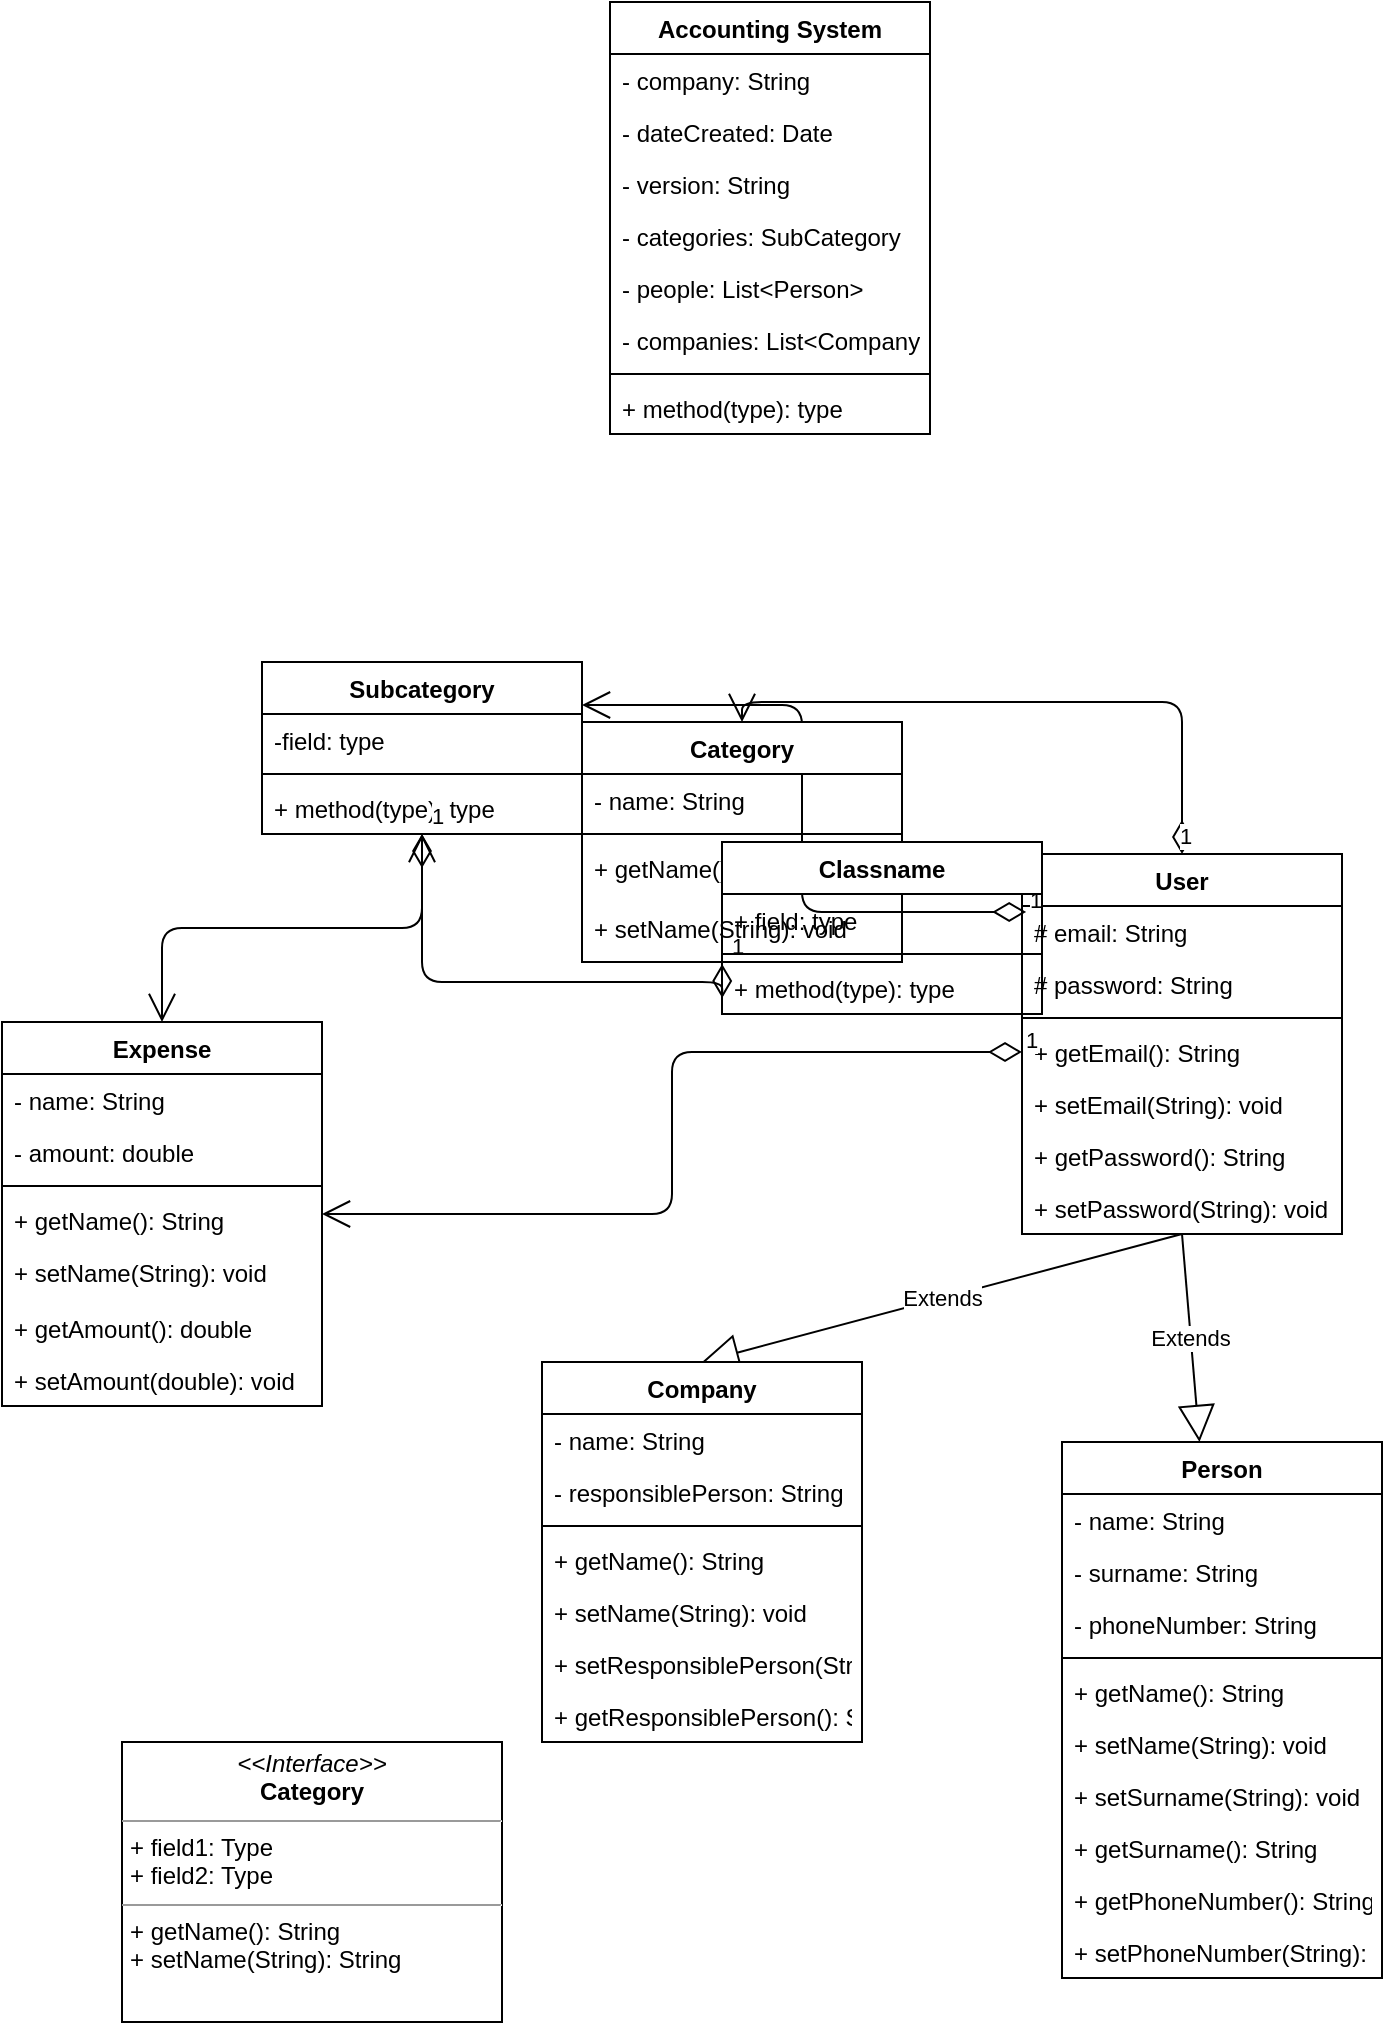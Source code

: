 <mxfile version="13.7.3" type="github">
  <diagram id="_lqFjD4t3q71EQGIkj19" name="Page-1">
    <mxGraphModel dx="2062" dy="1123" grid="1" gridSize="10" guides="1" tooltips="1" connect="1" arrows="1" fold="1" page="1" pageScale="1" pageWidth="827" pageHeight="1169" math="0" shadow="0">
      <root>
        <mxCell id="0" />
        <mxCell id="1" parent="0" />
        <mxCell id="CjetOPbRpKA3zPlfMu0f-65" value="Extends" style="endArrow=block;endSize=16;endFill=0;html=1;exitX=0.5;exitY=1;exitDx=0;exitDy=0;entryX=0.5;entryY=0;entryDx=0;entryDy=0;" parent="1" source="CjetOPbRpKA3zPlfMu0f-50" target="CjetOPbRpKA3zPlfMu0f-57" edge="1">
          <mxGeometry width="160" relative="1" as="geometry">
            <mxPoint x="330" y="570" as="sourcePoint" />
            <mxPoint x="490" y="570" as="targetPoint" />
          </mxGeometry>
        </mxCell>
        <mxCell id="CjetOPbRpKA3zPlfMu0f-50" value="User" style="swimlane;fontStyle=1;align=center;verticalAlign=top;childLayout=stackLayout;horizontal=1;startSize=26;horizontalStack=0;resizeParent=1;resizeParentMax=0;resizeLast=0;collapsible=1;marginBottom=0;" parent="1" vertex="1">
          <mxGeometry x="540" y="446" width="160" height="190" as="geometry" />
        </mxCell>
        <mxCell id="CjetOPbRpKA3zPlfMu0f-51" value="# email: String" style="text;strokeColor=none;fillColor=none;align=left;verticalAlign=top;spacingLeft=4;spacingRight=4;overflow=hidden;rotatable=0;points=[[0,0.5],[1,0.5]];portConstraint=eastwest;" parent="CjetOPbRpKA3zPlfMu0f-50" vertex="1">
          <mxGeometry y="26" width="160" height="26" as="geometry" />
        </mxCell>
        <mxCell id="CjetOPbRpKA3zPlfMu0f-56" value="# password: String" style="text;strokeColor=none;fillColor=none;align=left;verticalAlign=top;spacingLeft=4;spacingRight=4;overflow=hidden;rotatable=0;points=[[0,0.5],[1,0.5]];portConstraint=eastwest;" parent="CjetOPbRpKA3zPlfMu0f-50" vertex="1">
          <mxGeometry y="52" width="160" height="26" as="geometry" />
        </mxCell>
        <mxCell id="CjetOPbRpKA3zPlfMu0f-52" value="" style="line;strokeWidth=1;fillColor=none;align=left;verticalAlign=middle;spacingTop=-1;spacingLeft=3;spacingRight=3;rotatable=0;labelPosition=right;points=[];portConstraint=eastwest;" parent="CjetOPbRpKA3zPlfMu0f-50" vertex="1">
          <mxGeometry y="78" width="160" height="8" as="geometry" />
        </mxCell>
        <mxCell id="CjetOPbRpKA3zPlfMu0f-53" value="+ getEmail(): String" style="text;strokeColor=none;fillColor=none;align=left;verticalAlign=top;spacingLeft=4;spacingRight=4;overflow=hidden;rotatable=0;points=[[0,0.5],[1,0.5]];portConstraint=eastwest;" parent="CjetOPbRpKA3zPlfMu0f-50" vertex="1">
          <mxGeometry y="86" width="160" height="26" as="geometry" />
        </mxCell>
        <mxCell id="CjetOPbRpKA3zPlfMu0f-63" value="+ setEmail(String): void" style="text;strokeColor=none;fillColor=none;align=left;verticalAlign=top;spacingLeft=4;spacingRight=4;overflow=hidden;rotatable=0;points=[[0,0.5],[1,0.5]];portConstraint=eastwest;" parent="CjetOPbRpKA3zPlfMu0f-50" vertex="1">
          <mxGeometry y="112" width="160" height="26" as="geometry" />
        </mxCell>
        <mxCell id="CjetOPbRpKA3zPlfMu0f-66" value="+ getPassword(): String" style="text;strokeColor=none;fillColor=none;align=left;verticalAlign=top;spacingLeft=4;spacingRight=4;overflow=hidden;rotatable=0;points=[[0,0.5],[1,0.5]];portConstraint=eastwest;" parent="CjetOPbRpKA3zPlfMu0f-50" vertex="1">
          <mxGeometry y="138" width="160" height="26" as="geometry" />
        </mxCell>
        <mxCell id="CjetOPbRpKA3zPlfMu0f-67" value="+ setPassword(String): void" style="text;strokeColor=none;fillColor=none;align=left;verticalAlign=top;spacingLeft=4;spacingRight=4;overflow=hidden;rotatable=0;points=[[0,0.5],[1,0.5]];portConstraint=eastwest;" parent="CjetOPbRpKA3zPlfMu0f-50" vertex="1">
          <mxGeometry y="164" width="160" height="26" as="geometry" />
        </mxCell>
        <mxCell id="CjetOPbRpKA3zPlfMu0f-73" value="Extends" style="endArrow=block;endSize=16;endFill=0;html=1;exitX=0.5;exitY=1;exitDx=0;exitDy=0;" parent="1" source="CjetOPbRpKA3zPlfMu0f-50" target="CjetOPbRpKA3zPlfMu0f-68" edge="1">
          <mxGeometry width="160" relative="1" as="geometry">
            <mxPoint x="330" y="570" as="sourcePoint" />
            <mxPoint x="490" y="570" as="targetPoint" />
          </mxGeometry>
        </mxCell>
        <mxCell id="CjetOPbRpKA3zPlfMu0f-57" value="Company" style="swimlane;fontStyle=1;align=center;verticalAlign=top;childLayout=stackLayout;horizontal=1;startSize=26;horizontalStack=0;resizeParent=1;resizeParentMax=0;resizeLast=0;collapsible=1;marginBottom=0;" parent="1" vertex="1">
          <mxGeometry x="300" y="700" width="160" height="190" as="geometry" />
        </mxCell>
        <mxCell id="CjetOPbRpKA3zPlfMu0f-58" value="- name: String&#xa;" style="text;strokeColor=none;fillColor=none;align=left;verticalAlign=top;spacingLeft=4;spacingRight=4;overflow=hidden;rotatable=0;points=[[0,0.5],[1,0.5]];portConstraint=eastwest;" parent="CjetOPbRpKA3zPlfMu0f-57" vertex="1">
          <mxGeometry y="26" width="160" height="26" as="geometry" />
        </mxCell>
        <mxCell id="CjetOPbRpKA3zPlfMu0f-80" value="- responsiblePerson: String&#xa;" style="text;strokeColor=none;fillColor=none;align=left;verticalAlign=top;spacingLeft=4;spacingRight=4;overflow=hidden;rotatable=0;points=[[0,0.5],[1,0.5]];portConstraint=eastwest;" parent="CjetOPbRpKA3zPlfMu0f-57" vertex="1">
          <mxGeometry y="52" width="160" height="26" as="geometry" />
        </mxCell>
        <mxCell id="CjetOPbRpKA3zPlfMu0f-59" value="" style="line;strokeWidth=1;fillColor=none;align=left;verticalAlign=middle;spacingTop=-1;spacingLeft=3;spacingRight=3;rotatable=0;labelPosition=right;points=[];portConstraint=eastwest;" parent="CjetOPbRpKA3zPlfMu0f-57" vertex="1">
          <mxGeometry y="78" width="160" height="8" as="geometry" />
        </mxCell>
        <mxCell id="CjetOPbRpKA3zPlfMu0f-60" value="+ getName(): String&#xa;" style="text;strokeColor=none;fillColor=none;align=left;verticalAlign=top;spacingLeft=4;spacingRight=4;overflow=hidden;rotatable=0;points=[[0,0.5],[1,0.5]];portConstraint=eastwest;" parent="CjetOPbRpKA3zPlfMu0f-57" vertex="1">
          <mxGeometry y="86" width="160" height="26" as="geometry" />
        </mxCell>
        <mxCell id="CjetOPbRpKA3zPlfMu0f-62" value="+ setName(String): void&#xa;" style="text;strokeColor=none;fillColor=none;align=left;verticalAlign=top;spacingLeft=4;spacingRight=4;overflow=hidden;rotatable=0;points=[[0,0.5],[1,0.5]];portConstraint=eastwest;" parent="CjetOPbRpKA3zPlfMu0f-57" vertex="1">
          <mxGeometry y="112" width="160" height="26" as="geometry" />
        </mxCell>
        <mxCell id="CjetOPbRpKA3zPlfMu0f-81" value="+ setResponsiblePerson(String): void&#xa;" style="text;strokeColor=none;fillColor=none;align=left;verticalAlign=top;spacingLeft=4;spacingRight=4;overflow=hidden;rotatable=0;points=[[0,0.5],[1,0.5]];portConstraint=eastwest;" parent="CjetOPbRpKA3zPlfMu0f-57" vertex="1">
          <mxGeometry y="138" width="160" height="26" as="geometry" />
        </mxCell>
        <mxCell id="CjetOPbRpKA3zPlfMu0f-82" value="+ getResponsiblePerson(): String&#xa;" style="text;strokeColor=none;fillColor=none;align=left;verticalAlign=top;spacingLeft=4;spacingRight=4;overflow=hidden;rotatable=0;points=[[0,0.5],[1,0.5]];portConstraint=eastwest;" parent="CjetOPbRpKA3zPlfMu0f-57" vertex="1">
          <mxGeometry y="164" width="160" height="26" as="geometry" />
        </mxCell>
        <mxCell id="CjetOPbRpKA3zPlfMu0f-68" value="Person" style="swimlane;fontStyle=1;align=center;verticalAlign=top;childLayout=stackLayout;horizontal=1;startSize=26;horizontalStack=0;resizeParent=1;resizeParentMax=0;resizeLast=0;collapsible=1;marginBottom=0;" parent="1" vertex="1">
          <mxGeometry x="560" y="740" width="160" height="268" as="geometry" />
        </mxCell>
        <mxCell id="CjetOPbRpKA3zPlfMu0f-69" value="- name: String&#xa;" style="text;strokeColor=none;fillColor=none;align=left;verticalAlign=top;spacingLeft=4;spacingRight=4;overflow=hidden;rotatable=0;points=[[0,0.5],[1,0.5]];portConstraint=eastwest;" parent="CjetOPbRpKA3zPlfMu0f-68" vertex="1">
          <mxGeometry y="26" width="160" height="26" as="geometry" />
        </mxCell>
        <mxCell id="CjetOPbRpKA3zPlfMu0f-74" value="- surname: String&#xa;" style="text;strokeColor=none;fillColor=none;align=left;verticalAlign=top;spacingLeft=4;spacingRight=4;overflow=hidden;rotatable=0;points=[[0,0.5],[1,0.5]];portConstraint=eastwest;" parent="CjetOPbRpKA3zPlfMu0f-68" vertex="1">
          <mxGeometry y="52" width="160" height="26" as="geometry" />
        </mxCell>
        <mxCell id="CjetOPbRpKA3zPlfMu0f-77" value="- phoneNumber: String&#xa;" style="text;strokeColor=none;fillColor=none;align=left;verticalAlign=top;spacingLeft=4;spacingRight=4;overflow=hidden;rotatable=0;points=[[0,0.5],[1,0.5]];portConstraint=eastwest;" parent="CjetOPbRpKA3zPlfMu0f-68" vertex="1">
          <mxGeometry y="78" width="160" height="26" as="geometry" />
        </mxCell>
        <mxCell id="CjetOPbRpKA3zPlfMu0f-70" value="" style="line;strokeWidth=1;fillColor=none;align=left;verticalAlign=middle;spacingTop=-1;spacingLeft=3;spacingRight=3;rotatable=0;labelPosition=right;points=[];portConstraint=eastwest;" parent="CjetOPbRpKA3zPlfMu0f-68" vertex="1">
          <mxGeometry y="104" width="160" height="8" as="geometry" />
        </mxCell>
        <mxCell id="CjetOPbRpKA3zPlfMu0f-71" value="+ getName(): String&#xa;" style="text;strokeColor=none;fillColor=none;align=left;verticalAlign=top;spacingLeft=4;spacingRight=4;overflow=hidden;rotatable=0;points=[[0,0.5],[1,0.5]];portConstraint=eastwest;" parent="CjetOPbRpKA3zPlfMu0f-68" vertex="1">
          <mxGeometry y="112" width="160" height="26" as="geometry" />
        </mxCell>
        <mxCell id="CjetOPbRpKA3zPlfMu0f-72" value="+ setName(String): void&#xa;" style="text;strokeColor=none;fillColor=none;align=left;verticalAlign=top;spacingLeft=4;spacingRight=4;overflow=hidden;rotatable=0;points=[[0,0.5],[1,0.5]];portConstraint=eastwest;" parent="CjetOPbRpKA3zPlfMu0f-68" vertex="1">
          <mxGeometry y="138" width="160" height="26" as="geometry" />
        </mxCell>
        <mxCell id="CjetOPbRpKA3zPlfMu0f-75" value="+ setSurname(String): void&#xa;" style="text;strokeColor=none;fillColor=none;align=left;verticalAlign=top;spacingLeft=4;spacingRight=4;overflow=hidden;rotatable=0;points=[[0,0.5],[1,0.5]];portConstraint=eastwest;" parent="CjetOPbRpKA3zPlfMu0f-68" vertex="1">
          <mxGeometry y="164" width="160" height="26" as="geometry" />
        </mxCell>
        <mxCell id="CjetOPbRpKA3zPlfMu0f-76" value="+ getSurname(): String&#xa;" style="text;strokeColor=none;fillColor=none;align=left;verticalAlign=top;spacingLeft=4;spacingRight=4;overflow=hidden;rotatable=0;points=[[0,0.5],[1,0.5]];portConstraint=eastwest;" parent="CjetOPbRpKA3zPlfMu0f-68" vertex="1">
          <mxGeometry y="190" width="160" height="26" as="geometry" />
        </mxCell>
        <mxCell id="CjetOPbRpKA3zPlfMu0f-78" value="+ getPhoneNumber(): String&#xa;" style="text;strokeColor=none;fillColor=none;align=left;verticalAlign=top;spacingLeft=4;spacingRight=4;overflow=hidden;rotatable=0;points=[[0,0.5],[1,0.5]];portConstraint=eastwest;" parent="CjetOPbRpKA3zPlfMu0f-68" vertex="1">
          <mxGeometry y="216" width="160" height="26" as="geometry" />
        </mxCell>
        <mxCell id="CjetOPbRpKA3zPlfMu0f-79" value="+ setPhoneNumber(String): void&#xa;" style="text;strokeColor=none;fillColor=none;align=left;verticalAlign=top;spacingLeft=4;spacingRight=4;overflow=hidden;rotatable=0;points=[[0,0.5],[1,0.5]];portConstraint=eastwest;" parent="CjetOPbRpKA3zPlfMu0f-68" vertex="1">
          <mxGeometry y="242" width="160" height="26" as="geometry" />
        </mxCell>
        <mxCell id="CjetOPbRpKA3zPlfMu0f-46" value="Subcategory" style="swimlane;fontStyle=1;align=center;verticalAlign=top;childLayout=stackLayout;horizontal=1;startSize=26;horizontalStack=0;resizeParent=1;resizeParentMax=0;resizeLast=0;collapsible=1;marginBottom=0;" parent="1" vertex="1">
          <mxGeometry x="160" y="350" width="160" height="86" as="geometry" />
        </mxCell>
        <mxCell id="CjetOPbRpKA3zPlfMu0f-47" value="-field: type" style="text;strokeColor=none;fillColor=none;align=left;verticalAlign=top;spacingLeft=4;spacingRight=4;overflow=hidden;rotatable=0;points=[[0,0.5],[1,0.5]];portConstraint=eastwest;" parent="CjetOPbRpKA3zPlfMu0f-46" vertex="1">
          <mxGeometry y="26" width="160" height="26" as="geometry" />
        </mxCell>
        <mxCell id="CjetOPbRpKA3zPlfMu0f-48" value="" style="line;strokeWidth=1;fillColor=none;align=left;verticalAlign=middle;spacingTop=-1;spacingLeft=3;spacingRight=3;rotatable=0;labelPosition=right;points=[];portConstraint=eastwest;" parent="CjetOPbRpKA3zPlfMu0f-46" vertex="1">
          <mxGeometry y="52" width="160" height="8" as="geometry" />
        </mxCell>
        <mxCell id="CjetOPbRpKA3zPlfMu0f-49" value="+ method(type): type" style="text;strokeColor=none;fillColor=none;align=left;verticalAlign=top;spacingLeft=4;spacingRight=4;overflow=hidden;rotatable=0;points=[[0,0.5],[1,0.5]];portConstraint=eastwest;" parent="CjetOPbRpKA3zPlfMu0f-46" vertex="1">
          <mxGeometry y="60" width="160" height="26" as="geometry" />
        </mxCell>
        <mxCell id="CjetOPbRpKA3zPlfMu0f-84" value="1" style="endArrow=open;html=1;endSize=12;startArrow=diamondThin;startSize=14;startFill=0;edgeStyle=orthogonalEdgeStyle;align=left;verticalAlign=bottom;exitX=0.438;exitY=1.033;exitDx=0;exitDy=0;exitPerimeter=0;" parent="1" source="CjetOPbRpKA3zPlfMu0f-38" target="CjetOPbRpKA3zPlfMu0f-46" edge="1">
          <mxGeometry x="-1" y="3" relative="1" as="geometry">
            <mxPoint x="330" y="570" as="sourcePoint" />
            <mxPoint x="490" y="570" as="targetPoint" />
          </mxGeometry>
        </mxCell>
        <mxCell id="CjetOPbRpKA3zPlfMu0f-86" value="1" style="endArrow=open;html=1;endSize=12;startArrow=diamondThin;startSize=14;startFill=0;edgeStyle=orthogonalEdgeStyle;align=left;verticalAlign=bottom;exitX=0.5;exitY=0;exitDx=0;exitDy=0;entryX=0.5;entryY=0;entryDx=0;entryDy=0;" parent="1" source="CjetOPbRpKA3zPlfMu0f-50" target="CjetOPbRpKA3zPlfMu0f-35" edge="1">
          <mxGeometry x="-1" y="3" relative="1" as="geometry">
            <mxPoint x="330" y="570" as="sourcePoint" />
            <mxPoint x="490" y="570" as="targetPoint" />
          </mxGeometry>
        </mxCell>
        <mxCell id="CjetOPbRpKA3zPlfMu0f-87" value="1" style="endArrow=open;html=1;endSize=12;startArrow=diamondThin;startSize=14;startFill=0;edgeStyle=orthogonalEdgeStyle;align=left;verticalAlign=bottom;exitX=0.5;exitY=1;exitDx=0;exitDy=0;entryX=0.5;entryY=0;entryDx=0;entryDy=0;" parent="1" source="CjetOPbRpKA3zPlfMu0f-46" target="CjetOPbRpKA3zPlfMu0f-41" edge="1">
          <mxGeometry x="-1" y="3" relative="1" as="geometry">
            <mxPoint x="330" y="570" as="sourcePoint" />
            <mxPoint x="490" y="570" as="targetPoint" />
          </mxGeometry>
        </mxCell>
        <mxCell id="CjetOPbRpKA3zPlfMu0f-41" value="Expense" style="swimlane;fontStyle=1;align=center;verticalAlign=top;childLayout=stackLayout;horizontal=1;startSize=26;horizontalStack=0;resizeParent=1;resizeParentMax=0;resizeLast=0;collapsible=1;marginBottom=0;" parent="1" vertex="1">
          <mxGeometry x="30" y="530" width="160" height="192" as="geometry" />
        </mxCell>
        <mxCell id="d96G_aIZ-qUZWMmCks-h-1" value="- name: String&#xa;" style="text;strokeColor=none;fillColor=none;align=left;verticalAlign=top;spacingLeft=4;spacingRight=4;overflow=hidden;rotatable=0;points=[[0,0.5],[1,0.5]];portConstraint=eastwest;" parent="CjetOPbRpKA3zPlfMu0f-41" vertex="1">
          <mxGeometry y="26" width="160" height="26" as="geometry" />
        </mxCell>
        <mxCell id="CjetOPbRpKA3zPlfMu0f-61" value="- amount: double" style="text;strokeColor=none;fillColor=none;align=left;verticalAlign=top;spacingLeft=4;spacingRight=4;overflow=hidden;rotatable=0;points=[[0,0.5],[1,0.5]];portConstraint=eastwest;" parent="CjetOPbRpKA3zPlfMu0f-41" vertex="1">
          <mxGeometry y="52" width="160" height="26" as="geometry" />
        </mxCell>
        <mxCell id="CjetOPbRpKA3zPlfMu0f-43" value="" style="line;strokeWidth=1;fillColor=none;align=left;verticalAlign=middle;spacingTop=-1;spacingLeft=3;spacingRight=3;rotatable=0;labelPosition=right;points=[];portConstraint=eastwest;" parent="CjetOPbRpKA3zPlfMu0f-41" vertex="1">
          <mxGeometry y="78" width="160" height="8" as="geometry" />
        </mxCell>
        <mxCell id="d96G_aIZ-qUZWMmCks-h-2" value="+ getName(): String" style="text;strokeColor=none;fillColor=none;align=left;verticalAlign=top;spacingLeft=4;spacingRight=4;overflow=hidden;rotatable=0;points=[[0,0.5],[1,0.5]];portConstraint=eastwest;" parent="CjetOPbRpKA3zPlfMu0f-41" vertex="1">
          <mxGeometry y="86" width="160" height="26" as="geometry" />
        </mxCell>
        <mxCell id="d96G_aIZ-qUZWMmCks-h-3" value="+ setName(String): void" style="text;strokeColor=none;fillColor=none;align=left;verticalAlign=top;spacingLeft=4;spacingRight=4;overflow=hidden;rotatable=0;points=[[0,0.5],[1,0.5]];portConstraint=eastwest;" parent="CjetOPbRpKA3zPlfMu0f-41" vertex="1">
          <mxGeometry y="112" width="160" height="28" as="geometry" />
        </mxCell>
        <mxCell id="CjetOPbRpKA3zPlfMu0f-45" value="+ getAmount(): double" style="text;strokeColor=none;fillColor=none;align=left;verticalAlign=top;spacingLeft=4;spacingRight=4;overflow=hidden;rotatable=0;points=[[0,0.5],[1,0.5]];portConstraint=eastwest;" parent="CjetOPbRpKA3zPlfMu0f-41" vertex="1">
          <mxGeometry y="140" width="160" height="26" as="geometry" />
        </mxCell>
        <mxCell id="CjetOPbRpKA3zPlfMu0f-90" value="+ setAmount(double): void" style="text;strokeColor=none;fillColor=none;align=left;verticalAlign=top;spacingLeft=4;spacingRight=4;overflow=hidden;rotatable=0;points=[[0,0.5],[1,0.5]];portConstraint=eastwest;" parent="CjetOPbRpKA3zPlfMu0f-41" vertex="1">
          <mxGeometry y="166" width="160" height="26" as="geometry" />
        </mxCell>
        <mxCell id="CjetOPbRpKA3zPlfMu0f-88" value="1" style="endArrow=open;html=1;endSize=12;startArrow=diamondThin;startSize=14;startFill=0;edgeStyle=orthogonalEdgeStyle;align=left;verticalAlign=bottom;exitX=0;exitY=0.5;exitDx=0;exitDy=0;entryX=1;entryY=0.5;entryDx=0;entryDy=0;" parent="1" source="CjetOPbRpKA3zPlfMu0f-53" target="CjetOPbRpKA3zPlfMu0f-41" edge="1">
          <mxGeometry x="-1" y="3" relative="1" as="geometry">
            <mxPoint x="330" y="570" as="sourcePoint" />
            <mxPoint x="490" y="570" as="targetPoint" />
          </mxGeometry>
        </mxCell>
        <mxCell id="CjetOPbRpKA3zPlfMu0f-89" value="1" style="endArrow=open;html=1;endSize=12;startArrow=diamondThin;startSize=14;startFill=0;edgeStyle=orthogonalEdgeStyle;align=left;verticalAlign=bottom;exitX=0.013;exitY=0.115;exitDx=0;exitDy=0;exitPerimeter=0;entryX=1;entryY=0.25;entryDx=0;entryDy=0;" parent="1" source="CjetOPbRpKA3zPlfMu0f-51" target="CjetOPbRpKA3zPlfMu0f-46" edge="1">
          <mxGeometry x="-1" y="3" relative="1" as="geometry">
            <mxPoint x="330" y="570" as="sourcePoint" />
            <mxPoint x="490" y="570" as="targetPoint" />
          </mxGeometry>
        </mxCell>
        <mxCell id="d96G_aIZ-qUZWMmCks-h-4" value="&lt;p style=&quot;margin: 0px ; margin-top: 4px ; text-align: center&quot;&gt;&lt;i&gt;&amp;lt;&amp;lt;Interface&amp;gt;&amp;gt;&lt;/i&gt;&lt;br&gt;&lt;b&gt;Category&lt;/b&gt;&lt;/p&gt;&lt;hr size=&quot;1&quot;&gt;&lt;p style=&quot;margin: 0px ; margin-left: 4px&quot;&gt;+ field1: Type&lt;br&gt;+ field2: Type&lt;/p&gt;&lt;hr size=&quot;1&quot;&gt;&lt;p style=&quot;margin: 0px ; margin-left: 4px&quot;&gt;+ getName(): String&lt;br&gt;+ setName(String): String&lt;/p&gt;" style="verticalAlign=top;align=left;overflow=fill;fontSize=12;fontFamily=Helvetica;html=1;" parent="1" vertex="1">
          <mxGeometry x="90" y="890" width="190" height="140" as="geometry" />
        </mxCell>
        <mxCell id="CjetOPbRpKA3zPlfMu0f-35" value="Category&#xa;" style="swimlane;fontStyle=1;align=center;verticalAlign=top;childLayout=stackLayout;horizontal=1;startSize=26;horizontalStack=0;resizeParent=1;resizeParentMax=0;resizeLast=0;collapsible=1;marginBottom=0;" parent="1" vertex="1">
          <mxGeometry x="320" y="380" width="160" height="120" as="geometry" />
        </mxCell>
        <mxCell id="CjetOPbRpKA3zPlfMu0f-36" value="- name: String&#xa;" style="text;strokeColor=none;fillColor=none;align=left;verticalAlign=top;spacingLeft=4;spacingRight=4;overflow=hidden;rotatable=0;points=[[0,0.5],[1,0.5]];portConstraint=eastwest;" parent="CjetOPbRpKA3zPlfMu0f-35" vertex="1">
          <mxGeometry y="26" width="160" height="26" as="geometry" />
        </mxCell>
        <mxCell id="CjetOPbRpKA3zPlfMu0f-37" value="" style="line;strokeWidth=1;fillColor=none;align=left;verticalAlign=middle;spacingTop=-1;spacingLeft=3;spacingRight=3;rotatable=0;labelPosition=right;points=[];portConstraint=eastwest;" parent="CjetOPbRpKA3zPlfMu0f-35" vertex="1">
          <mxGeometry y="52" width="160" height="8" as="geometry" />
        </mxCell>
        <mxCell id="CjetOPbRpKA3zPlfMu0f-40" value="+ getName(): String" style="text;strokeColor=none;fillColor=none;align=left;verticalAlign=top;spacingLeft=4;spacingRight=4;overflow=hidden;rotatable=0;points=[[0,0.5],[1,0.5]];portConstraint=eastwest;" parent="CjetOPbRpKA3zPlfMu0f-35" vertex="1">
          <mxGeometry y="60" width="160" height="30" as="geometry" />
        </mxCell>
        <mxCell id="CjetOPbRpKA3zPlfMu0f-38" value="+ setName(String): void" style="text;strokeColor=none;fillColor=none;align=left;verticalAlign=top;spacingLeft=4;spacingRight=4;overflow=hidden;rotatable=0;points=[[0,0.5],[1,0.5]];portConstraint=eastwest;" parent="CjetOPbRpKA3zPlfMu0f-35" vertex="1">
          <mxGeometry y="90" width="160" height="30" as="geometry" />
        </mxCell>
        <mxCell id="8mx7WM8ulWQ228cfp_Th-1" value="Classname" style="swimlane;fontStyle=1;align=center;verticalAlign=top;childLayout=stackLayout;horizontal=1;startSize=26;horizontalStack=0;resizeParent=1;resizeParentMax=0;resizeLast=0;collapsible=1;marginBottom=0;" vertex="1" parent="1">
          <mxGeometry x="390" y="440" width="160" height="86" as="geometry" />
        </mxCell>
        <mxCell id="8mx7WM8ulWQ228cfp_Th-2" value="+ field: type" style="text;strokeColor=none;fillColor=none;align=left;verticalAlign=top;spacingLeft=4;spacingRight=4;overflow=hidden;rotatable=0;points=[[0,0.5],[1,0.5]];portConstraint=eastwest;" vertex="1" parent="8mx7WM8ulWQ228cfp_Th-1">
          <mxGeometry y="26" width="160" height="26" as="geometry" />
        </mxCell>
        <mxCell id="8mx7WM8ulWQ228cfp_Th-3" value="" style="line;strokeWidth=1;fillColor=none;align=left;verticalAlign=middle;spacingTop=-1;spacingLeft=3;spacingRight=3;rotatable=0;labelPosition=right;points=[];portConstraint=eastwest;" vertex="1" parent="8mx7WM8ulWQ228cfp_Th-1">
          <mxGeometry y="52" width="160" height="8" as="geometry" />
        </mxCell>
        <mxCell id="8mx7WM8ulWQ228cfp_Th-4" value="+ method(type): type" style="text;strokeColor=none;fillColor=none;align=left;verticalAlign=top;spacingLeft=4;spacingRight=4;overflow=hidden;rotatable=0;points=[[0,0.5],[1,0.5]];portConstraint=eastwest;" vertex="1" parent="8mx7WM8ulWQ228cfp_Th-1">
          <mxGeometry y="60" width="160" height="26" as="geometry" />
        </mxCell>
        <mxCell id="8mx7WM8ulWQ228cfp_Th-5" value="Accounting System" style="swimlane;fontStyle=1;align=center;verticalAlign=top;childLayout=stackLayout;horizontal=1;startSize=26;horizontalStack=0;resizeParent=1;resizeParentMax=0;resizeLast=0;collapsible=1;marginBottom=0;" vertex="1" parent="1">
          <mxGeometry x="334" y="20" width="160" height="216" as="geometry" />
        </mxCell>
        <mxCell id="8mx7WM8ulWQ228cfp_Th-6" value="- company: String" style="text;strokeColor=none;fillColor=none;align=left;verticalAlign=top;spacingLeft=4;spacingRight=4;overflow=hidden;rotatable=0;points=[[0,0.5],[1,0.5]];portConstraint=eastwest;" vertex="1" parent="8mx7WM8ulWQ228cfp_Th-5">
          <mxGeometry y="26" width="160" height="26" as="geometry" />
        </mxCell>
        <mxCell id="8mx7WM8ulWQ228cfp_Th-10" value="- dateCreated: Date" style="text;strokeColor=none;fillColor=none;align=left;verticalAlign=top;spacingLeft=4;spacingRight=4;overflow=hidden;rotatable=0;points=[[0,0.5],[1,0.5]];portConstraint=eastwest;" vertex="1" parent="8mx7WM8ulWQ228cfp_Th-5">
          <mxGeometry y="52" width="160" height="26" as="geometry" />
        </mxCell>
        <mxCell id="8mx7WM8ulWQ228cfp_Th-11" value="- version: String" style="text;strokeColor=none;fillColor=none;align=left;verticalAlign=top;spacingLeft=4;spacingRight=4;overflow=hidden;rotatable=0;points=[[0,0.5],[1,0.5]];portConstraint=eastwest;" vertex="1" parent="8mx7WM8ulWQ228cfp_Th-5">
          <mxGeometry y="78" width="160" height="26" as="geometry" />
        </mxCell>
        <mxCell id="8mx7WM8ulWQ228cfp_Th-14" value="- categories: SubCategory" style="text;strokeColor=none;fillColor=none;align=left;verticalAlign=top;spacingLeft=4;spacingRight=4;overflow=hidden;rotatable=0;points=[[0,0.5],[1,0.5]];portConstraint=eastwest;" vertex="1" parent="8mx7WM8ulWQ228cfp_Th-5">
          <mxGeometry y="104" width="160" height="26" as="geometry" />
        </mxCell>
        <mxCell id="8mx7WM8ulWQ228cfp_Th-12" value="- people: List&lt;Person&gt;" style="text;strokeColor=none;fillColor=none;align=left;verticalAlign=top;spacingLeft=4;spacingRight=4;overflow=hidden;rotatable=0;points=[[0,0.5],[1,0.5]];portConstraint=eastwest;" vertex="1" parent="8mx7WM8ulWQ228cfp_Th-5">
          <mxGeometry y="130" width="160" height="26" as="geometry" />
        </mxCell>
        <mxCell id="8mx7WM8ulWQ228cfp_Th-13" value="- companies: List&lt;Company&gt;" style="text;strokeColor=none;fillColor=none;align=left;verticalAlign=top;spacingLeft=4;spacingRight=4;overflow=hidden;rotatable=0;points=[[0,0.5],[1,0.5]];portConstraint=eastwest;" vertex="1" parent="8mx7WM8ulWQ228cfp_Th-5">
          <mxGeometry y="156" width="160" height="26" as="geometry" />
        </mxCell>
        <mxCell id="8mx7WM8ulWQ228cfp_Th-7" value="" style="line;strokeWidth=1;fillColor=none;align=left;verticalAlign=middle;spacingTop=-1;spacingLeft=3;spacingRight=3;rotatable=0;labelPosition=right;points=[];portConstraint=eastwest;" vertex="1" parent="8mx7WM8ulWQ228cfp_Th-5">
          <mxGeometry y="182" width="160" height="8" as="geometry" />
        </mxCell>
        <mxCell id="8mx7WM8ulWQ228cfp_Th-8" value="+ method(type): type" style="text;strokeColor=none;fillColor=none;align=left;verticalAlign=top;spacingLeft=4;spacingRight=4;overflow=hidden;rotatable=0;points=[[0,0.5],[1,0.5]];portConstraint=eastwest;" vertex="1" parent="8mx7WM8ulWQ228cfp_Th-5">
          <mxGeometry y="190" width="160" height="26" as="geometry" />
        </mxCell>
      </root>
    </mxGraphModel>
  </diagram>
</mxfile>
